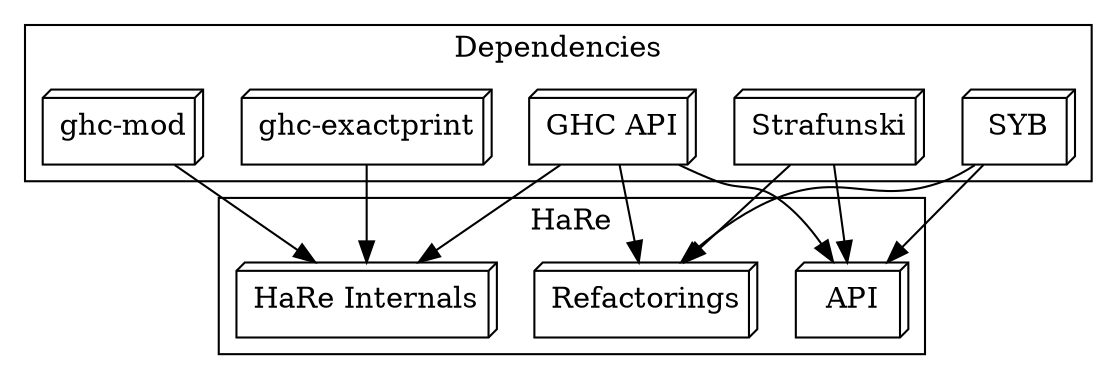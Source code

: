 digraph G {
 subgraph cluster_hare {
	  label= "HaRe";
	  api[label="API", shape=box3d];
	  refs[label="Refactorings", shape=box3d]
	  ints[label="HaRe Internals", shape=box3d]
 }

 subgraph cluster_deps {
 	  label="Dependencies";
	  syb[label="SYB", shape=box3d];
	  straf[label="Strafunski", shape=box3d];
	  ghcapi[label="GHC API", shape=box3d];
	  exactP[label="ghc-exactprint", shape=box3d];
	  ghcmod[label="ghc-mod", shape=box3d];
}
syb -> api
syb -> refs

straf -> api
straf -> refs

ghcapi -> api
ghcapi -> refs
ghcapi -> ints

exactP -> ints

ghcmod -> ints

}



/*
rankdir=LR;
parse[label="Parser",shape="box"];
rename[label="Renamer",shape="box"];
typecheck[label="Typechecker",shape="box"];
desugar[label="Desugarer",shape="box"];
core[label="Rest of compilation...",shape="box"];

parse-> rename  [label="HsSyn\nRdrName",fontname="Courier"];
rename -> typecheck [label="HsSyn\nName",fontname="Courier"];
typecheck -> desugar [label="HsSyn\nId",fontname="Courier"];
desugar -> core [label="CoreExpr",fontname="Courier"];

}*/